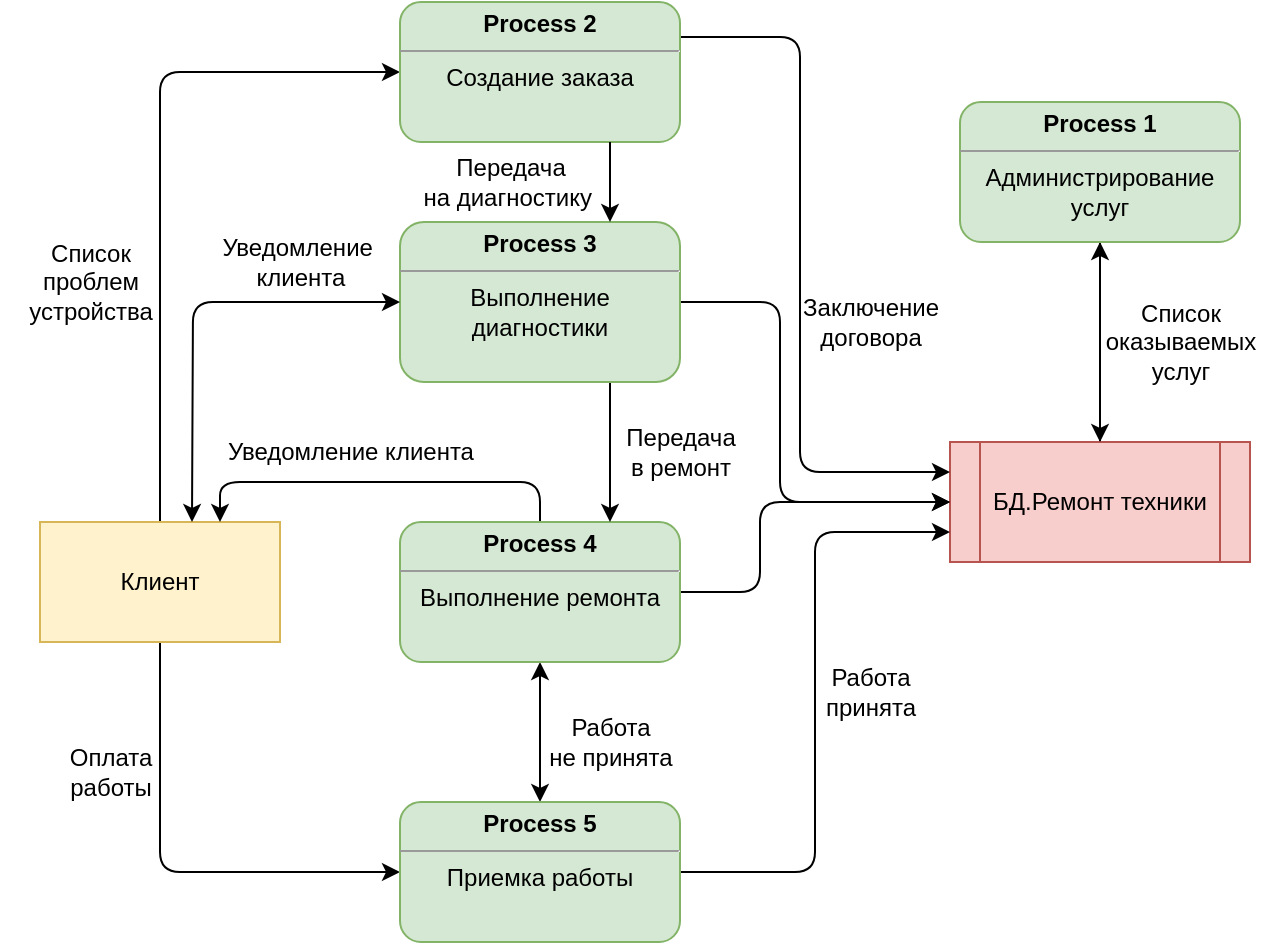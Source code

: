<mxfile version="22.1.9" type="github">
  <diagram name="Страница — 1" id="UsNUyaRySyaIEpGpcPFi">
    <mxGraphModel dx="1919" dy="1699" grid="1" gridSize="10" guides="1" tooltips="1" connect="1" arrows="1" fold="1" page="1" pageScale="1" pageWidth="827" pageHeight="1169" math="0" shadow="0">
      <root>
        <mxCell id="0" />
        <mxCell id="1" parent="0" />
        <mxCell id="XFVcjsmXol4hiE4HgKOb-13" style="edgeStyle=orthogonalEdgeStyle;rounded=1;orthogonalLoop=1;jettySize=auto;html=1;exitX=0.5;exitY=1;exitDx=0;exitDy=0;entryX=0;entryY=0.5;entryDx=0;entryDy=0;" parent="1" source="XFVcjsmXol4hiE4HgKOb-5" target="XFVcjsmXol4hiE4HgKOb-7" edge="1">
          <mxGeometry relative="1" as="geometry" />
        </mxCell>
        <mxCell id="XFVcjsmXol4hiE4HgKOb-15" style="edgeStyle=orthogonalEdgeStyle;rounded=1;orthogonalLoop=1;jettySize=auto;html=1;exitX=0.5;exitY=0;exitDx=0;exitDy=0;entryX=0;entryY=0.5;entryDx=0;entryDy=0;" parent="1" source="XFVcjsmXol4hiE4HgKOb-5" target="XFVcjsmXol4hiE4HgKOb-9" edge="1">
          <mxGeometry relative="1" as="geometry" />
        </mxCell>
        <mxCell id="XFVcjsmXol4hiE4HgKOb-5" value="Клиент" style="rounded=0;whiteSpace=wrap;html=1;fillColor=#fff2cc;strokeColor=#d6b656;" parent="1" vertex="1">
          <mxGeometry x="10" y="210" width="120" height="60" as="geometry" />
        </mxCell>
        <mxCell id="XFVcjsmXol4hiE4HgKOb-24" style="edgeStyle=orthogonalEdgeStyle;rounded=0;orthogonalLoop=1;jettySize=auto;html=1;exitX=0.5;exitY=0;exitDx=0;exitDy=0;entryX=0.5;entryY=1;entryDx=0;entryDy=0;" parent="1" source="XFVcjsmXol4hiE4HgKOb-6" target="XFVcjsmXol4hiE4HgKOb-10" edge="1">
          <mxGeometry relative="1" as="geometry" />
        </mxCell>
        <mxCell id="XFVcjsmXol4hiE4HgKOb-6" value="БД.Ремонт техники" style="shape=process;whiteSpace=wrap;html=1;backgroundOutline=1;fillColor=#f8cecc;strokeColor=#b85450;" parent="1" vertex="1">
          <mxGeometry x="465" y="170" width="150" height="60" as="geometry" />
        </mxCell>
        <mxCell id="XFVcjsmXol4hiE4HgKOb-17" style="edgeStyle=orthogonalEdgeStyle;rounded=0;orthogonalLoop=1;jettySize=auto;html=1;exitX=0.5;exitY=0;exitDx=0;exitDy=0;entryX=0.5;entryY=1;entryDx=0;entryDy=0;startArrow=classic;startFill=1;" parent="1" source="XFVcjsmXol4hiE4HgKOb-7" target="XFVcjsmXol4hiE4HgKOb-8" edge="1">
          <mxGeometry relative="1" as="geometry" />
        </mxCell>
        <mxCell id="XFVcjsmXol4hiE4HgKOb-31" style="edgeStyle=orthogonalEdgeStyle;rounded=1;orthogonalLoop=1;jettySize=auto;html=1;exitX=1;exitY=0.5;exitDx=0;exitDy=0;entryX=0;entryY=0.75;entryDx=0;entryDy=0;" parent="1" source="XFVcjsmXol4hiE4HgKOb-7" target="XFVcjsmXol4hiE4HgKOb-6" edge="1">
          <mxGeometry relative="1" as="geometry" />
        </mxCell>
        <mxCell id="XFVcjsmXol4hiE4HgKOb-7" value="&lt;p style=&quot;margin:0px;margin-top:4px;text-align:center;&quot;&gt;&lt;b&gt;Process 5&lt;/b&gt;&lt;/p&gt;&lt;hr size=&quot;1&quot;&gt;&lt;div style=&quot;text-align: center; height: 2px;&quot;&gt;Приемка работы&lt;/div&gt;" style="verticalAlign=top;align=left;overflow=fill;fontSize=12;fontFamily=Helvetica;html=1;whiteSpace=wrap;rounded=1;fillColor=#d5e8d4;strokeColor=#82b366;" parent="1" vertex="1">
          <mxGeometry x="190" y="350" width="140" height="70" as="geometry" />
        </mxCell>
        <mxCell id="XFVcjsmXol4hiE4HgKOb-11" style="edgeStyle=orthogonalEdgeStyle;rounded=1;orthogonalLoop=1;jettySize=auto;html=1;exitX=0.5;exitY=0;exitDx=0;exitDy=0;entryX=0.75;entryY=0;entryDx=0;entryDy=0;" parent="1" source="XFVcjsmXol4hiE4HgKOb-8" target="XFVcjsmXol4hiE4HgKOb-5" edge="1">
          <mxGeometry relative="1" as="geometry" />
        </mxCell>
        <mxCell id="YzQxrajEyoY8Yu2UaqtR-6" style="edgeStyle=orthogonalEdgeStyle;rounded=1;orthogonalLoop=1;jettySize=auto;html=1;exitX=1;exitY=0.5;exitDx=0;exitDy=0;entryX=0;entryY=0.5;entryDx=0;entryDy=0;" edge="1" parent="1" source="XFVcjsmXol4hiE4HgKOb-8" target="XFVcjsmXol4hiE4HgKOb-6">
          <mxGeometry relative="1" as="geometry">
            <Array as="points">
              <mxPoint x="370" y="245" />
              <mxPoint x="370" y="200" />
            </Array>
          </mxGeometry>
        </mxCell>
        <mxCell id="XFVcjsmXol4hiE4HgKOb-8" value="&lt;p style=&quot;margin:0px;margin-top:4px;text-align:center;&quot;&gt;&lt;b&gt;Process 4&lt;/b&gt;&lt;/p&gt;&lt;hr size=&quot;1&quot;&gt;&lt;div style=&quot;text-align: center; height: 2px;&quot;&gt;Выполнение ремонта&lt;/div&gt;" style="verticalAlign=top;align=left;overflow=fill;fontSize=12;fontFamily=Helvetica;html=1;whiteSpace=wrap;rounded=1;fillColor=#d5e8d4;strokeColor=#82b366;" parent="1" vertex="1">
          <mxGeometry x="190" y="210" width="140" height="70" as="geometry" />
        </mxCell>
        <mxCell id="XFVcjsmXol4hiE4HgKOb-27" style="edgeStyle=orthogonalEdgeStyle;rounded=1;orthogonalLoop=1;jettySize=auto;html=1;exitX=1;exitY=0.5;exitDx=0;exitDy=0;entryX=0;entryY=0.25;entryDx=0;entryDy=0;strokeColor=none;" parent="1" source="XFVcjsmXol4hiE4HgKOb-9" target="XFVcjsmXol4hiE4HgKOb-6" edge="1">
          <mxGeometry relative="1" as="geometry" />
        </mxCell>
        <mxCell id="XFVcjsmXol4hiE4HgKOb-29" style="edgeStyle=orthogonalEdgeStyle;rounded=1;orthogonalLoop=1;jettySize=auto;html=1;exitX=1;exitY=0.25;exitDx=0;exitDy=0;entryX=0;entryY=0.25;entryDx=0;entryDy=0;" parent="1" source="XFVcjsmXol4hiE4HgKOb-9" target="XFVcjsmXol4hiE4HgKOb-6" edge="1">
          <mxGeometry relative="1" as="geometry">
            <Array as="points">
              <mxPoint x="390" y="-32" />
              <mxPoint x="390" y="185" />
            </Array>
          </mxGeometry>
        </mxCell>
        <mxCell id="XFVcjsmXol4hiE4HgKOb-9" value="&lt;p style=&quot;margin:0px;margin-top:4px;text-align:center;&quot;&gt;&lt;b&gt;Process 2&lt;/b&gt;&lt;/p&gt;&lt;hr size=&quot;1&quot;&gt;&lt;div style=&quot;text-align: center; height: 2px;&quot;&gt;Создание заказа&lt;/div&gt;" style="verticalAlign=top;align=left;overflow=fill;fontSize=12;fontFamily=Helvetica;html=1;whiteSpace=wrap;rounded=1;fillColor=#d5e8d4;strokeColor=#82b366;" parent="1" vertex="1">
          <mxGeometry x="190" y="-50" width="140" height="70" as="geometry" />
        </mxCell>
        <mxCell id="XFVcjsmXol4hiE4HgKOb-25" style="edgeStyle=orthogonalEdgeStyle;rounded=0;orthogonalLoop=1;jettySize=auto;html=1;exitX=0.5;exitY=1;exitDx=0;exitDy=0;entryX=0.5;entryY=0;entryDx=0;entryDy=0;" parent="1" source="XFVcjsmXol4hiE4HgKOb-10" target="XFVcjsmXol4hiE4HgKOb-6" edge="1">
          <mxGeometry relative="1" as="geometry" />
        </mxCell>
        <mxCell id="XFVcjsmXol4hiE4HgKOb-10" value="&lt;p style=&quot;margin:0px;margin-top:4px;text-align:center;&quot;&gt;&lt;b&gt;Process 1&lt;/b&gt;&lt;/p&gt;&lt;hr size=&quot;1&quot;&gt;&lt;div style=&quot;text-align: center; height: 2px;&quot;&gt;Администрирование услуг&lt;/div&gt;" style="verticalAlign=top;align=left;overflow=fill;fontSize=12;fontFamily=Helvetica;html=1;whiteSpace=wrap;rounded=1;fillColor=#d5e8d4;strokeColor=#82b366;" parent="1" vertex="1">
          <mxGeometry x="470" width="140" height="70" as="geometry" />
        </mxCell>
        <mxCell id="XFVcjsmXol4hiE4HgKOb-12" value="Уведомление клиента" style="text;html=1;align=center;verticalAlign=middle;resizable=0;points=[];autosize=1;strokeColor=none;fillColor=none;" parent="1" vertex="1">
          <mxGeometry x="90" y="160" width="150" height="30" as="geometry" />
        </mxCell>
        <mxCell id="XFVcjsmXol4hiE4HgKOb-14" value="Оплата &lt;br&gt;работы" style="text;html=1;align=center;verticalAlign=middle;resizable=0;points=[];autosize=1;strokeColor=none;fillColor=none;" parent="1" vertex="1">
          <mxGeometry x="15" y="315" width="60" height="40" as="geometry" />
        </mxCell>
        <mxCell id="XFVcjsmXol4hiE4HgKOb-16" value="Список &lt;br&gt;проблем &lt;br&gt;устройства" style="text;html=1;align=center;verticalAlign=middle;resizable=0;points=[];autosize=1;strokeColor=none;fillColor=none;" parent="1" vertex="1">
          <mxGeometry x="-10" y="60" width="90" height="60" as="geometry" />
        </mxCell>
        <mxCell id="XFVcjsmXol4hiE4HgKOb-18" value="Работа &lt;br&gt;не принята" style="text;html=1;align=center;verticalAlign=middle;resizable=0;points=[];autosize=1;strokeColor=none;fillColor=none;" parent="1" vertex="1">
          <mxGeometry x="250" y="300" width="90" height="40" as="geometry" />
        </mxCell>
        <mxCell id="YzQxrajEyoY8Yu2UaqtR-1" style="edgeStyle=orthogonalEdgeStyle;rounded=0;orthogonalLoop=1;jettySize=auto;html=1;exitX=0.75;exitY=1;exitDx=0;exitDy=0;entryX=0.75;entryY=0;entryDx=0;entryDy=0;" edge="1" parent="1" source="XFVcjsmXol4hiE4HgKOb-19" target="XFVcjsmXol4hiE4HgKOb-8">
          <mxGeometry relative="1" as="geometry" />
        </mxCell>
        <mxCell id="YzQxrajEyoY8Yu2UaqtR-5" style="edgeStyle=orthogonalEdgeStyle;rounded=1;orthogonalLoop=1;jettySize=auto;html=1;exitX=1;exitY=0.5;exitDx=0;exitDy=0;entryX=0;entryY=0.5;entryDx=0;entryDy=0;" edge="1" parent="1" source="XFVcjsmXol4hiE4HgKOb-19" target="XFVcjsmXol4hiE4HgKOb-6">
          <mxGeometry relative="1" as="geometry">
            <Array as="points">
              <mxPoint x="380" y="100" />
              <mxPoint x="380" y="200" />
            </Array>
          </mxGeometry>
        </mxCell>
        <mxCell id="XFVcjsmXol4hiE4HgKOb-19" value="&lt;p style=&quot;margin:0px;margin-top:4px;text-align:center;&quot;&gt;&lt;b&gt;Process 3&lt;/b&gt;&lt;/p&gt;&lt;hr size=&quot;1&quot;&gt;&lt;div style=&quot;text-align: center; height: 2px;&quot;&gt;Выполнение диагностики&lt;/div&gt;" style="verticalAlign=top;align=left;overflow=fill;fontSize=12;fontFamily=Helvetica;html=1;whiteSpace=wrap;rounded=1;fillColor=#d5e8d4;strokeColor=#82b366;" parent="1" vertex="1">
          <mxGeometry x="190" y="60" width="140" height="80" as="geometry" />
        </mxCell>
        <mxCell id="XFVcjsmXol4hiE4HgKOb-21" style="edgeStyle=orthogonalEdgeStyle;rounded=1;orthogonalLoop=1;jettySize=auto;html=1;exitX=0;exitY=0.5;exitDx=0;exitDy=0;startArrow=classic;startFill=1;" parent="1" source="XFVcjsmXol4hiE4HgKOb-19" edge="1">
          <mxGeometry relative="1" as="geometry">
            <mxPoint x="86" y="210" as="targetPoint" />
          </mxGeometry>
        </mxCell>
        <mxCell id="XFVcjsmXol4hiE4HgKOb-22" value="Уведомление&amp;nbsp;&lt;br&gt;клиента" style="text;html=1;align=center;verticalAlign=middle;resizable=0;points=[];autosize=1;strokeColor=none;fillColor=none;" parent="1" vertex="1">
          <mxGeometry x="90" y="60" width="100" height="40" as="geometry" />
        </mxCell>
        <mxCell id="XFVcjsmXol4hiE4HgKOb-23" style="edgeStyle=orthogonalEdgeStyle;rounded=0;orthogonalLoop=1;jettySize=auto;html=1;exitX=0.5;exitY=1;exitDx=0;exitDy=0;" parent="1" source="XFVcjsmXol4hiE4HgKOb-6" target="XFVcjsmXol4hiE4HgKOb-6" edge="1">
          <mxGeometry relative="1" as="geometry" />
        </mxCell>
        <mxCell id="XFVcjsmXol4hiE4HgKOb-26" value="Список &lt;br&gt;оказываемых &lt;br&gt;услуг" style="text;html=1;align=center;verticalAlign=middle;resizable=0;points=[];autosize=1;strokeColor=none;fillColor=none;" parent="1" vertex="1">
          <mxGeometry x="530" y="90" width="100" height="60" as="geometry" />
        </mxCell>
        <mxCell id="XFVcjsmXol4hiE4HgKOb-30" value="Заключение&lt;br&gt;договора" style="text;html=1;align=center;verticalAlign=middle;resizable=0;points=[];autosize=1;strokeColor=none;fillColor=none;" parent="1" vertex="1">
          <mxGeometry x="380" y="90" width="90" height="40" as="geometry" />
        </mxCell>
        <mxCell id="XFVcjsmXol4hiE4HgKOb-32" value="Работа&lt;br&gt;принята" style="text;html=1;align=center;verticalAlign=middle;resizable=0;points=[];autosize=1;strokeColor=none;fillColor=none;" parent="1" vertex="1">
          <mxGeometry x="390" y="275" width="70" height="40" as="geometry" />
        </mxCell>
        <mxCell id="YzQxrajEyoY8Yu2UaqtR-2" value="Передача &lt;br&gt;в ремонт" style="text;html=1;align=center;verticalAlign=middle;resizable=0;points=[];autosize=1;strokeColor=none;fillColor=none;" vertex="1" parent="1">
          <mxGeometry x="290" y="155" width="80" height="40" as="geometry" />
        </mxCell>
        <mxCell id="YzQxrajEyoY8Yu2UaqtR-3" style="edgeStyle=orthogonalEdgeStyle;rounded=0;orthogonalLoop=1;jettySize=auto;html=1;exitX=0.75;exitY=1;exitDx=0;exitDy=0;entryX=0.75;entryY=0;entryDx=0;entryDy=0;" edge="1" parent="1" source="XFVcjsmXol4hiE4HgKOb-9" target="XFVcjsmXol4hiE4HgKOb-19">
          <mxGeometry relative="1" as="geometry" />
        </mxCell>
        <mxCell id="YzQxrajEyoY8Yu2UaqtR-4" value="Передача &lt;br&gt;на диагностику&amp;nbsp;" style="text;html=1;align=center;verticalAlign=middle;resizable=0;points=[];autosize=1;strokeColor=none;fillColor=none;" vertex="1" parent="1">
          <mxGeometry x="190" y="20" width="110" height="40" as="geometry" />
        </mxCell>
      </root>
    </mxGraphModel>
  </diagram>
</mxfile>
